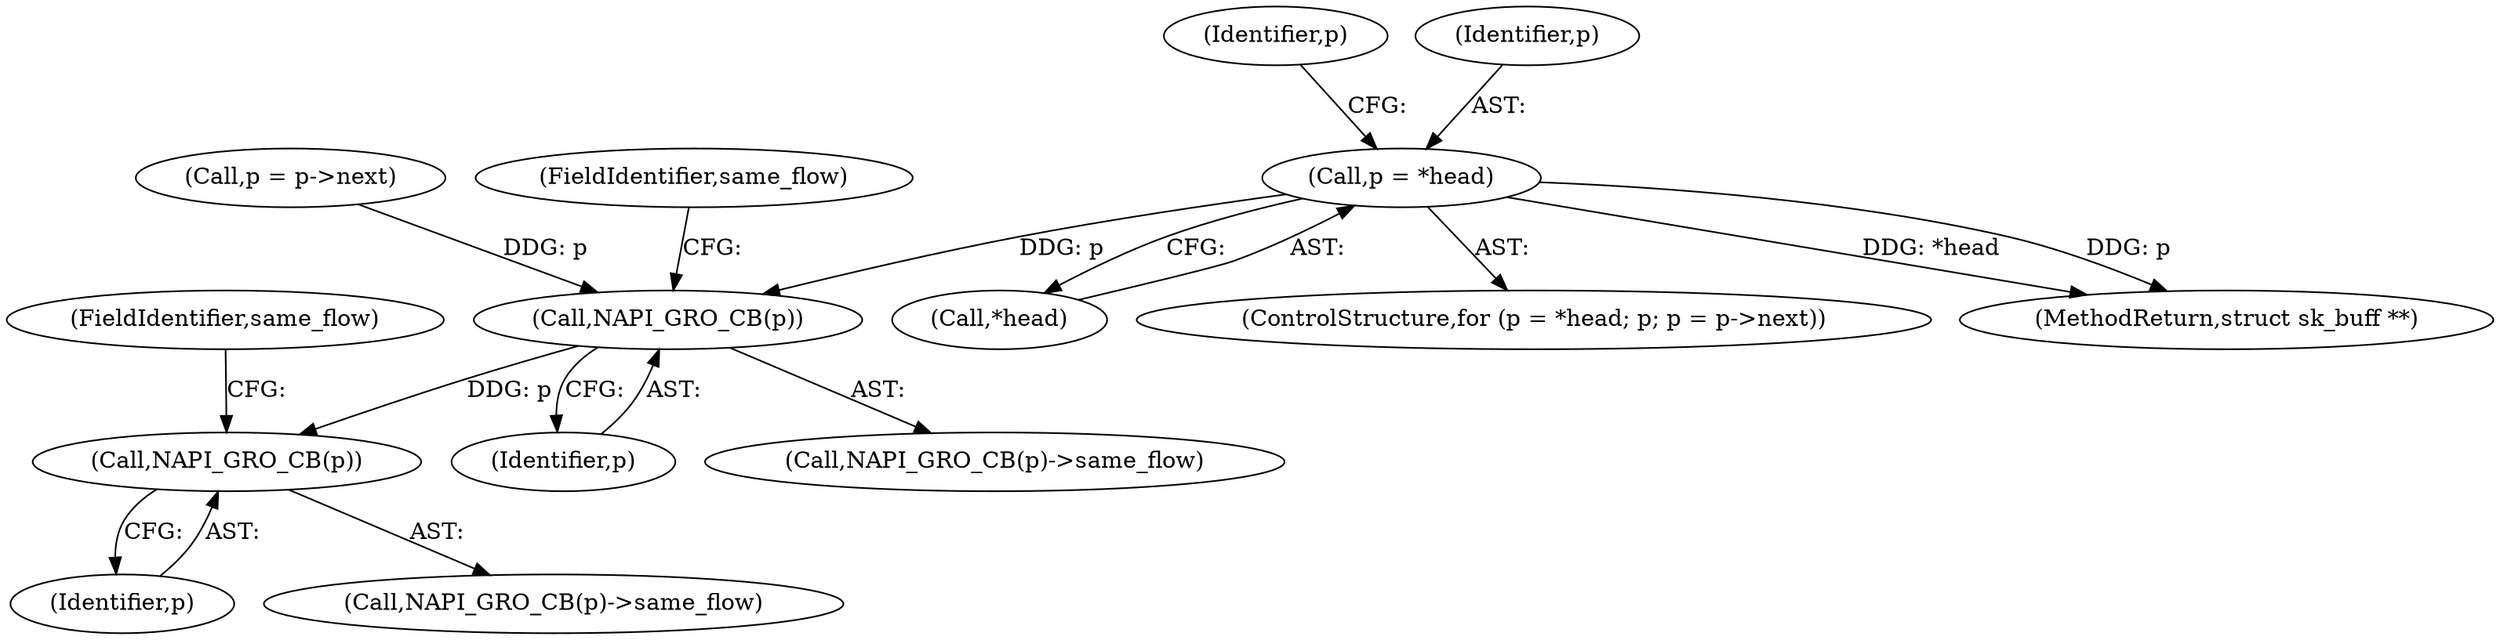 digraph "0_linux_fac8e0f579695a3ecbc4d3cac369139d7f819971_1@pointer" {
"1000207" [label="(Call,p = *head)"];
"1000221" [label="(Call,NAPI_GRO_CB(p))"];
"1000263" [label="(Call,NAPI_GRO_CB(p))"];
"1000209" [label="(Call,*head)"];
"1000265" [label="(FieldIdentifier,same_flow)"];
"1000264" [label="(Identifier,p)"];
"1000206" [label="(ControlStructure,for (p = *head; p; p = p->next))"];
"1000211" [label="(Identifier,p)"];
"1000212" [label="(Call,p = p->next)"];
"1000306" [label="(MethodReturn,struct sk_buff **)"];
"1000221" [label="(Call,NAPI_GRO_CB(p))"];
"1000222" [label="(Identifier,p)"];
"1000223" [label="(FieldIdentifier,same_flow)"];
"1000207" [label="(Call,p = *head)"];
"1000263" [label="(Call,NAPI_GRO_CB(p))"];
"1000220" [label="(Call,NAPI_GRO_CB(p)->same_flow)"];
"1000208" [label="(Identifier,p)"];
"1000262" [label="(Call,NAPI_GRO_CB(p)->same_flow)"];
"1000207" -> "1000206"  [label="AST: "];
"1000207" -> "1000209"  [label="CFG: "];
"1000208" -> "1000207"  [label="AST: "];
"1000209" -> "1000207"  [label="AST: "];
"1000211" -> "1000207"  [label="CFG: "];
"1000207" -> "1000306"  [label="DDG: *head"];
"1000207" -> "1000306"  [label="DDG: p"];
"1000207" -> "1000221"  [label="DDG: p"];
"1000221" -> "1000220"  [label="AST: "];
"1000221" -> "1000222"  [label="CFG: "];
"1000222" -> "1000221"  [label="AST: "];
"1000223" -> "1000221"  [label="CFG: "];
"1000212" -> "1000221"  [label="DDG: p"];
"1000221" -> "1000263"  [label="DDG: p"];
"1000263" -> "1000262"  [label="AST: "];
"1000263" -> "1000264"  [label="CFG: "];
"1000264" -> "1000263"  [label="AST: "];
"1000265" -> "1000263"  [label="CFG: "];
}
